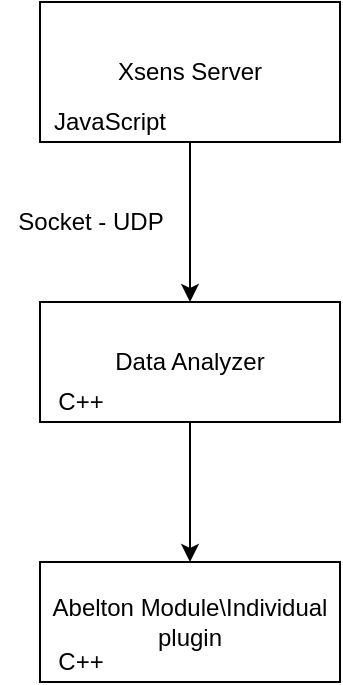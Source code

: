 <mxfile version="16.6.4" type="device"><diagram id="y2C1j85WkxMpzqgypLIm" name="Page-1"><mxGraphModel dx="1065" dy="401" grid="1" gridSize="10" guides="1" tooltips="1" connect="1" arrows="1" fold="1" page="1" pageScale="1" pageWidth="827" pageHeight="1169" math="0" shadow="0"><root><mxCell id="0"/><mxCell id="1" parent="0"/><mxCell id="pgHWp3uH9UWV8U1Vj750-5" value="" style="edgeStyle=orthogonalEdgeStyle;rounded=0;orthogonalLoop=1;jettySize=auto;html=1;" edge="1" parent="1" source="WG4h1kDCWUbM8EnoUGHq-1" target="EgxnEdKQjXxrqctubvkE-1"><mxGeometry relative="1" as="geometry"/></mxCell><mxCell id="WG4h1kDCWUbM8EnoUGHq-1" value="Xsens&amp;nbsp;Server" style="rounded=0;whiteSpace=wrap;html=1;" parent="1" vertex="1"><mxGeometry x="310" y="40" width="150" height="70" as="geometry"/></mxCell><mxCell id="EgxnEdKQjXxrqctubvkE-1" value="Data Analyzer" style="rounded=0;whiteSpace=wrap;html=1;" parent="1" vertex="1"><mxGeometry x="310" y="190" width="150" height="60" as="geometry"/></mxCell><mxCell id="pgHWp3uH9UWV8U1Vj750-3" value="Abelton Module\Individual plugin" style="rounded=0;whiteSpace=wrap;html=1;" vertex="1" parent="1"><mxGeometry x="310" y="320" width="150" height="60" as="geometry"/></mxCell><mxCell id="pgHWp3uH9UWV8U1Vj750-6" value="" style="endArrow=classic;html=1;rounded=0;exitX=0.5;exitY=1;exitDx=0;exitDy=0;" edge="1" parent="1" source="EgxnEdKQjXxrqctubvkE-1" target="pgHWp3uH9UWV8U1Vj750-3"><mxGeometry width="50" height="50" relative="1" as="geometry"><mxPoint x="370" y="280" as="sourcePoint"/><mxPoint x="420" y="230" as="targetPoint"/></mxGeometry></mxCell><mxCell id="pgHWp3uH9UWV8U1Vj750-7" value="Socket - UDP" style="text;html=1;align=center;verticalAlign=middle;resizable=0;points=[];autosize=1;strokeColor=none;fillColor=none;" vertex="1" parent="1"><mxGeometry x="290" y="140" width="90" height="20" as="geometry"/></mxCell><mxCell id="pgHWp3uH9UWV8U1Vj750-8" value="C++" style="text;html=1;align=center;verticalAlign=middle;resizable=0;points=[];autosize=1;strokeColor=none;fillColor=none;" vertex="1" parent="1"><mxGeometry x="310" y="230" width="40" height="20" as="geometry"/></mxCell><mxCell id="pgHWp3uH9UWV8U1Vj750-9" value="JavaScript" style="text;html=1;strokeColor=none;fillColor=none;align=center;verticalAlign=middle;whiteSpace=wrap;rounded=0;" vertex="1" parent="1"><mxGeometry x="310" y="90" width="70" height="20" as="geometry"/></mxCell><mxCell id="pgHWp3uH9UWV8U1Vj750-10" value="C++" style="text;html=1;align=center;verticalAlign=middle;resizable=0;points=[];autosize=1;strokeColor=none;fillColor=none;" vertex="1" parent="1"><mxGeometry x="310" y="360" width="40" height="20" as="geometry"/></mxCell></root></mxGraphModel></diagram></mxfile>